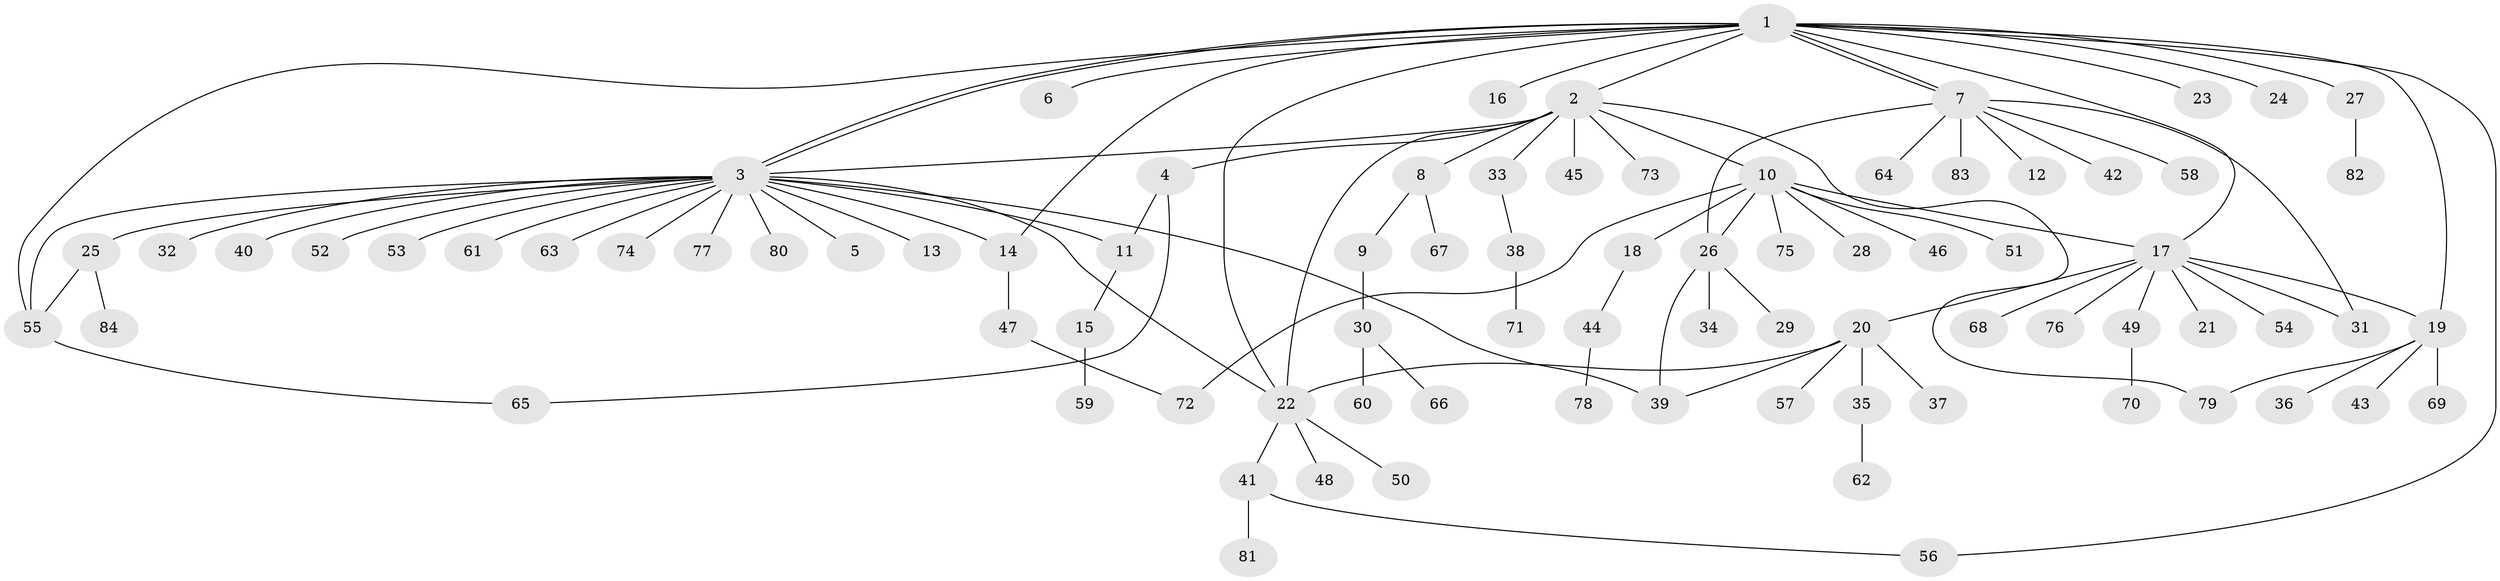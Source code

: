 // Generated by graph-tools (version 1.1) at 2025/49/03/09/25 03:49:48]
// undirected, 84 vertices, 103 edges
graph export_dot {
graph [start="1"]
  node [color=gray90,style=filled];
  1;
  2;
  3;
  4;
  5;
  6;
  7;
  8;
  9;
  10;
  11;
  12;
  13;
  14;
  15;
  16;
  17;
  18;
  19;
  20;
  21;
  22;
  23;
  24;
  25;
  26;
  27;
  28;
  29;
  30;
  31;
  32;
  33;
  34;
  35;
  36;
  37;
  38;
  39;
  40;
  41;
  42;
  43;
  44;
  45;
  46;
  47;
  48;
  49;
  50;
  51;
  52;
  53;
  54;
  55;
  56;
  57;
  58;
  59;
  60;
  61;
  62;
  63;
  64;
  65;
  66;
  67;
  68;
  69;
  70;
  71;
  72;
  73;
  74;
  75;
  76;
  77;
  78;
  79;
  80;
  81;
  82;
  83;
  84;
  1 -- 2;
  1 -- 3;
  1 -- 3;
  1 -- 6;
  1 -- 7;
  1 -- 7;
  1 -- 14;
  1 -- 16;
  1 -- 17;
  1 -- 19;
  1 -- 22;
  1 -- 23;
  1 -- 24;
  1 -- 27;
  1 -- 55;
  1 -- 56;
  2 -- 3;
  2 -- 4;
  2 -- 8;
  2 -- 10;
  2 -- 22;
  2 -- 33;
  2 -- 45;
  2 -- 73;
  2 -- 79;
  3 -- 5;
  3 -- 11;
  3 -- 13;
  3 -- 14;
  3 -- 22;
  3 -- 25;
  3 -- 32;
  3 -- 39;
  3 -- 40;
  3 -- 52;
  3 -- 53;
  3 -- 55;
  3 -- 61;
  3 -- 63;
  3 -- 74;
  3 -- 77;
  3 -- 80;
  4 -- 11;
  4 -- 65;
  7 -- 12;
  7 -- 26;
  7 -- 31;
  7 -- 42;
  7 -- 58;
  7 -- 64;
  7 -- 83;
  8 -- 9;
  8 -- 67;
  9 -- 30;
  10 -- 17;
  10 -- 18;
  10 -- 26;
  10 -- 28;
  10 -- 46;
  10 -- 51;
  10 -- 72;
  10 -- 75;
  11 -- 15;
  14 -- 47;
  15 -- 59;
  17 -- 19;
  17 -- 20;
  17 -- 21;
  17 -- 31;
  17 -- 49;
  17 -- 54;
  17 -- 68;
  17 -- 76;
  18 -- 44;
  19 -- 36;
  19 -- 43;
  19 -- 69;
  19 -- 79;
  20 -- 22;
  20 -- 35;
  20 -- 37;
  20 -- 39;
  20 -- 57;
  22 -- 41;
  22 -- 48;
  22 -- 50;
  25 -- 55;
  25 -- 84;
  26 -- 29;
  26 -- 34;
  26 -- 39;
  27 -- 82;
  30 -- 60;
  30 -- 66;
  33 -- 38;
  35 -- 62;
  38 -- 71;
  41 -- 56;
  41 -- 81;
  44 -- 78;
  47 -- 72;
  49 -- 70;
  55 -- 65;
}

